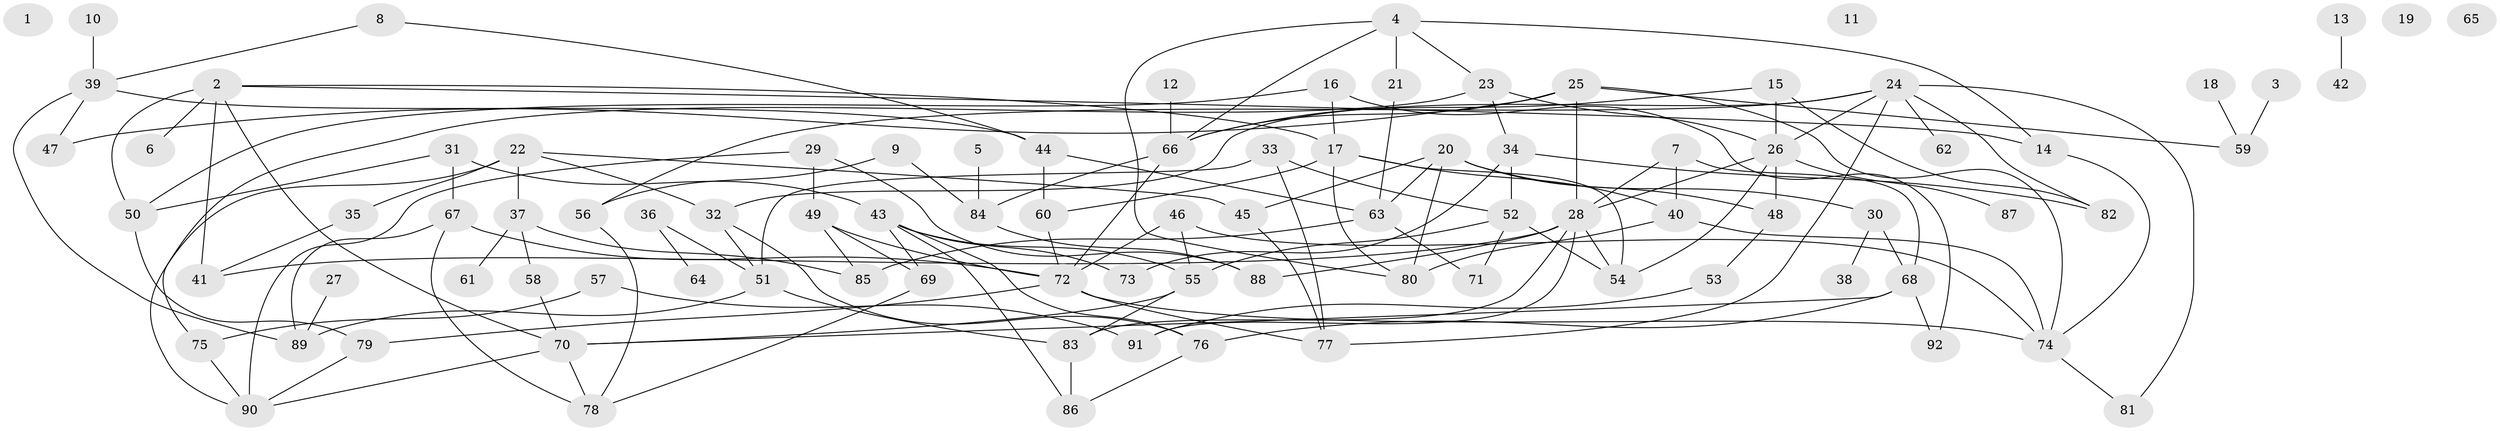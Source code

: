 // coarse degree distribution, {0: 0.07272727272727272, 1: 0.2, 3: 0.16363636363636364, 5: 0.10909090909090909, 7: 0.09090909090909091, 2: 0.12727272727272726, 4: 0.14545454545454545, 9: 0.03636363636363636, 6: 0.01818181818181818, 11: 0.01818181818181818, 10: 0.01818181818181818}
// Generated by graph-tools (version 1.1) at 2025/43/03/04/25 21:43:29]
// undirected, 92 vertices, 149 edges
graph export_dot {
graph [start="1"]
  node [color=gray90,style=filled];
  1;
  2;
  3;
  4;
  5;
  6;
  7;
  8;
  9;
  10;
  11;
  12;
  13;
  14;
  15;
  16;
  17;
  18;
  19;
  20;
  21;
  22;
  23;
  24;
  25;
  26;
  27;
  28;
  29;
  30;
  31;
  32;
  33;
  34;
  35;
  36;
  37;
  38;
  39;
  40;
  41;
  42;
  43;
  44;
  45;
  46;
  47;
  48;
  49;
  50;
  51;
  52;
  53;
  54;
  55;
  56;
  57;
  58;
  59;
  60;
  61;
  62;
  63;
  64;
  65;
  66;
  67;
  68;
  69;
  70;
  71;
  72;
  73;
  74;
  75;
  76;
  77;
  78;
  79;
  80;
  81;
  82;
  83;
  84;
  85;
  86;
  87;
  88;
  89;
  90;
  91;
  92;
  2 -- 6;
  2 -- 14;
  2 -- 17;
  2 -- 41;
  2 -- 50;
  2 -- 70;
  3 -- 59;
  4 -- 14;
  4 -- 21;
  4 -- 23;
  4 -- 66;
  4 -- 80;
  5 -- 84;
  7 -- 28;
  7 -- 40;
  7 -- 68;
  8 -- 39;
  8 -- 44;
  9 -- 56;
  9 -- 84;
  10 -- 39;
  12 -- 66;
  13 -- 42;
  14 -- 74;
  15 -- 26;
  15 -- 66;
  15 -- 82;
  16 -- 17;
  16 -- 50;
  16 -- 92;
  17 -- 40;
  17 -- 54;
  17 -- 60;
  17 -- 80;
  18 -- 59;
  20 -- 30;
  20 -- 45;
  20 -- 48;
  20 -- 63;
  20 -- 80;
  21 -- 63;
  22 -- 32;
  22 -- 35;
  22 -- 37;
  22 -- 45;
  22 -- 90;
  23 -- 26;
  23 -- 34;
  23 -- 75;
  24 -- 26;
  24 -- 32;
  24 -- 56;
  24 -- 62;
  24 -- 77;
  24 -- 81;
  24 -- 82;
  25 -- 28;
  25 -- 47;
  25 -- 59;
  25 -- 66;
  25 -- 74;
  26 -- 28;
  26 -- 48;
  26 -- 54;
  26 -- 87;
  27 -- 89;
  28 -- 41;
  28 -- 54;
  28 -- 83;
  28 -- 88;
  28 -- 91;
  29 -- 49;
  29 -- 88;
  29 -- 90;
  30 -- 38;
  30 -- 68;
  31 -- 43;
  31 -- 50;
  31 -- 67;
  32 -- 51;
  32 -- 76;
  33 -- 51;
  33 -- 52;
  33 -- 77;
  34 -- 52;
  34 -- 73;
  34 -- 82;
  35 -- 41;
  36 -- 51;
  36 -- 64;
  37 -- 58;
  37 -- 61;
  37 -- 85;
  39 -- 44;
  39 -- 47;
  39 -- 89;
  40 -- 74;
  40 -- 80;
  43 -- 55;
  43 -- 69;
  43 -- 73;
  43 -- 76;
  43 -- 86;
  44 -- 60;
  44 -- 63;
  45 -- 77;
  46 -- 55;
  46 -- 72;
  46 -- 74;
  48 -- 53;
  49 -- 69;
  49 -- 72;
  49 -- 85;
  50 -- 79;
  51 -- 83;
  51 -- 89;
  52 -- 54;
  52 -- 55;
  52 -- 71;
  53 -- 91;
  55 -- 70;
  55 -- 83;
  56 -- 78;
  57 -- 75;
  57 -- 91;
  58 -- 70;
  60 -- 72;
  63 -- 71;
  63 -- 85;
  66 -- 72;
  66 -- 84;
  67 -- 72;
  67 -- 78;
  67 -- 89;
  68 -- 70;
  68 -- 76;
  68 -- 92;
  69 -- 78;
  70 -- 78;
  70 -- 90;
  72 -- 74;
  72 -- 77;
  72 -- 79;
  74 -- 81;
  75 -- 90;
  76 -- 86;
  79 -- 90;
  83 -- 86;
  84 -- 88;
}
